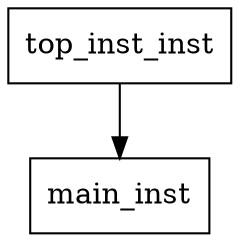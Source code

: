 digraph {
Node0x60018b280[label="main_inst", shape="box"];
Node0x60018c450[label="top_inst_inst", shape="box"];
Node0x60018c450 -> Node0x60018b280;
}
